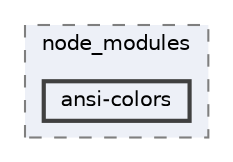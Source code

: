 digraph "C:/Users/arisc/OneDrive/Documents/GitHub/FINAL/EcoEats-Project/node_modules/ansi-colors"
{
 // LATEX_PDF_SIZE
  bgcolor="transparent";
  edge [fontname=Helvetica,fontsize=10,labelfontname=Helvetica,labelfontsize=10];
  node [fontname=Helvetica,fontsize=10,shape=box,height=0.2,width=0.4];
  compound=true
  subgraph clusterdir_5091f2b68170d33f954320199e2fed0a {
    graph [ bgcolor="#edf0f7", pencolor="grey50", label="node_modules", fontname=Helvetica,fontsize=10 style="filled,dashed", URL="dir_5091f2b68170d33f954320199e2fed0a.html",tooltip=""]
  dir_03d7eef998d60dee6824633a5dad0b69 [label="ansi-colors", fillcolor="#edf0f7", color="grey25", style="filled,bold", URL="dir_03d7eef998d60dee6824633a5dad0b69.html",tooltip=""];
  }
}
